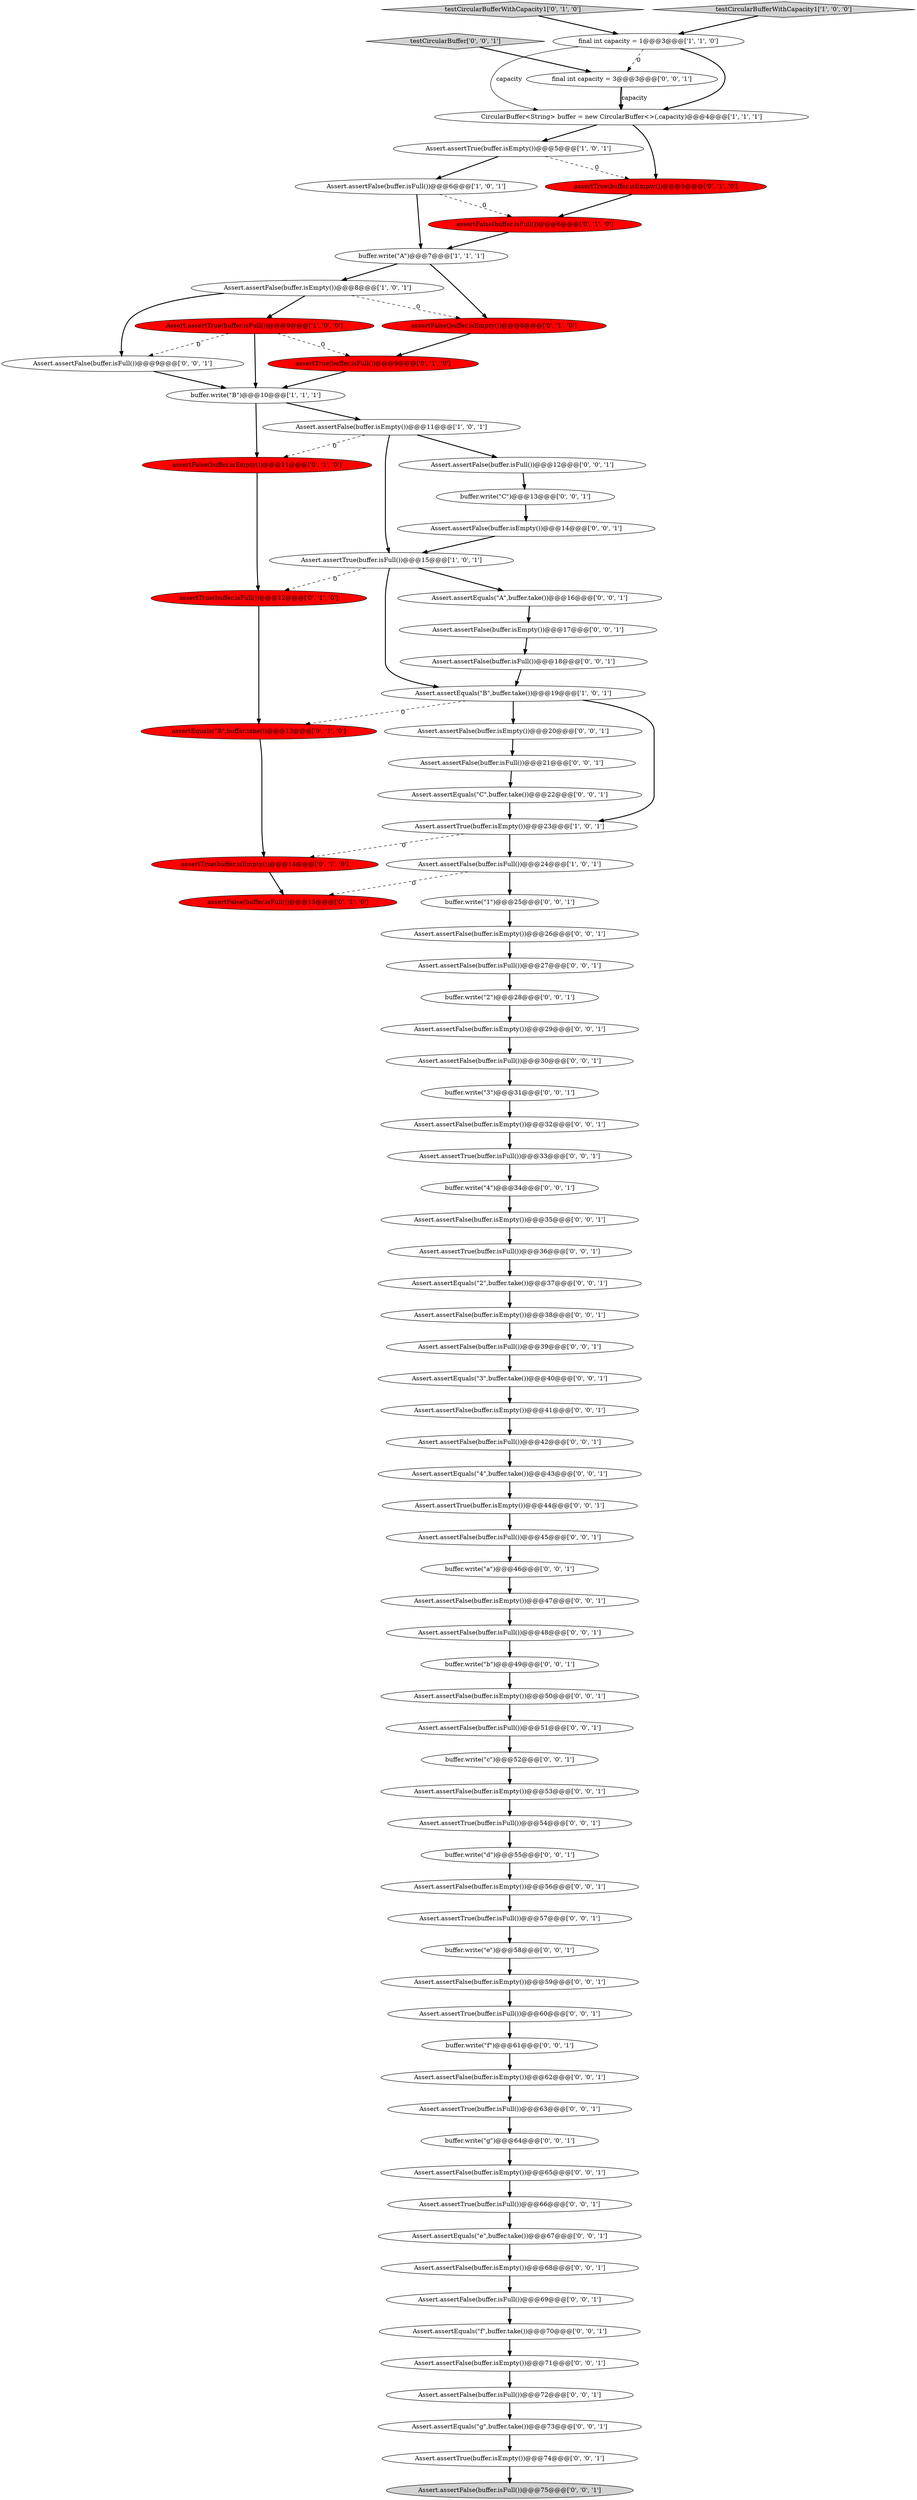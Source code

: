 digraph {
0 [style = filled, label = "Assert.assertFalse(buffer.isEmpty())@@@11@@@['1', '0', '1']", fillcolor = white, shape = ellipse image = "AAA0AAABBB1BBB"];
65 [style = filled, label = "Assert.assertFalse(buffer.isFull())@@@51@@@['0', '0', '1']", fillcolor = white, shape = ellipse image = "AAA0AAABBB3BBB"];
2 [style = filled, label = "buffer.write(\"B\")@@@10@@@['1', '1', '1']", fillcolor = white, shape = ellipse image = "AAA0AAABBB1BBB"];
9 [style = filled, label = "Assert.assertEquals(\"B\",buffer.take())@@@19@@@['1', '0', '1']", fillcolor = white, shape = ellipse image = "AAA0AAABBB1BBB"];
30 [style = filled, label = "Assert.assertEquals(\"A\",buffer.take())@@@16@@@['0', '0', '1']", fillcolor = white, shape = ellipse image = "AAA0AAABBB3BBB"];
6 [style = filled, label = "CircularBuffer<String> buffer = new CircularBuffer<>(,capacity)@@@4@@@['1', '1', '1']", fillcolor = white, shape = ellipse image = "AAA0AAABBB1BBB"];
86 [style = filled, label = "buffer.write(\"2\")@@@28@@@['0', '0', '1']", fillcolor = white, shape = ellipse image = "AAA0AAABBB3BBB"];
8 [style = filled, label = "buffer.write(\"A\")@@@7@@@['1', '1', '1']", fillcolor = white, shape = ellipse image = "AAA0AAABBB1BBB"];
32 [style = filled, label = "buffer.write(\"1\")@@@25@@@['0', '0', '1']", fillcolor = white, shape = ellipse image = "AAA0AAABBB3BBB"];
1 [style = filled, label = "Assert.assertTrue(buffer.isEmpty())@@@5@@@['1', '0', '1']", fillcolor = white, shape = ellipse image = "AAA0AAABBB1BBB"];
81 [style = filled, label = "Assert.assertFalse(buffer.isEmpty())@@@56@@@['0', '0', '1']", fillcolor = white, shape = ellipse image = "AAA0AAABBB3BBB"];
71 [style = filled, label = "Assert.assertTrue(buffer.isFull())@@@33@@@['0', '0', '1']", fillcolor = white, shape = ellipse image = "AAA0AAABBB3BBB"];
47 [style = filled, label = "Assert.assertFalse(buffer.isFull())@@@30@@@['0', '0', '1']", fillcolor = white, shape = ellipse image = "AAA0AAABBB3BBB"];
73 [style = filled, label = "buffer.write(\"f\")@@@61@@@['0', '0', '1']", fillcolor = white, shape = ellipse image = "AAA0AAABBB3BBB"];
42 [style = filled, label = "Assert.assertEquals(\"4\",buffer.take())@@@43@@@['0', '0', '1']", fillcolor = white, shape = ellipse image = "AAA0AAABBB3BBB"];
59 [style = filled, label = "Assert.assertFalse(buffer.isFull())@@@9@@@['0', '0', '1']", fillcolor = white, shape = ellipse image = "AAA0AAABBB3BBB"];
28 [style = filled, label = "Assert.assertFalse(buffer.isEmpty())@@@65@@@['0', '0', '1']", fillcolor = white, shape = ellipse image = "AAA0AAABBB3BBB"];
66 [style = filled, label = "Assert.assertFalse(buffer.isEmpty())@@@38@@@['0', '0', '1']", fillcolor = white, shape = ellipse image = "AAA0AAABBB3BBB"];
67 [style = filled, label = "buffer.write(\"b\")@@@49@@@['0', '0', '1']", fillcolor = white, shape = ellipse image = "AAA0AAABBB3BBB"];
29 [style = filled, label = "Assert.assertFalse(buffer.isFull())@@@48@@@['0', '0', '1']", fillcolor = white, shape = ellipse image = "AAA0AAABBB3BBB"];
23 [style = filled, label = "assertTrue(buffer.isEmpty())@@@14@@@['0', '1', '0']", fillcolor = red, shape = ellipse image = "AAA1AAABBB2BBB"];
75 [style = filled, label = "Assert.assertFalse(buffer.isFull())@@@75@@@['0', '0', '1']", fillcolor = lightgray, shape = ellipse image = "AAA0AAABBB3BBB"];
82 [style = filled, label = "Assert.assertFalse(buffer.isFull())@@@39@@@['0', '0', '1']", fillcolor = white, shape = ellipse image = "AAA0AAABBB3BBB"];
51 [style = filled, label = "buffer.write(\"3\")@@@31@@@['0', '0', '1']", fillcolor = white, shape = ellipse image = "AAA0AAABBB3BBB"];
33 [style = filled, label = "Assert.assertEquals(\"g\",buffer.take())@@@73@@@['0', '0', '1']", fillcolor = white, shape = ellipse image = "AAA0AAABBB3BBB"];
69 [style = filled, label = "Assert.assertEquals(\"e\",buffer.take())@@@67@@@['0', '0', '1']", fillcolor = white, shape = ellipse image = "AAA0AAABBB3BBB"];
80 [style = filled, label = "Assert.assertFalse(buffer.isEmpty())@@@26@@@['0', '0', '1']", fillcolor = white, shape = ellipse image = "AAA0AAABBB3BBB"];
52 [style = filled, label = "Assert.assertEquals(\"f\",buffer.take())@@@70@@@['0', '0', '1']", fillcolor = white, shape = ellipse image = "AAA0AAABBB3BBB"];
64 [style = filled, label = "Assert.assertFalse(buffer.isEmpty())@@@35@@@['0', '0', '1']", fillcolor = white, shape = ellipse image = "AAA0AAABBB3BBB"];
21 [style = filled, label = "assertFalse(buffer.isEmpty())@@@8@@@['0', '1', '0']", fillcolor = red, shape = ellipse image = "AAA1AAABBB2BBB"];
38 [style = filled, label = "Assert.assertFalse(buffer.isEmpty())@@@68@@@['0', '0', '1']", fillcolor = white, shape = ellipse image = "AAA0AAABBB3BBB"];
70 [style = filled, label = "Assert.assertEquals(\"2\",buffer.take())@@@37@@@['0', '0', '1']", fillcolor = white, shape = ellipse image = "AAA0AAABBB3BBB"];
62 [style = filled, label = "Assert.assertTrue(buffer.isFull())@@@60@@@['0', '0', '1']", fillcolor = white, shape = ellipse image = "AAA0AAABBB3BBB"];
41 [style = filled, label = "Assert.assertFalse(buffer.isFull())@@@72@@@['0', '0', '1']", fillcolor = white, shape = ellipse image = "AAA0AAABBB3BBB"];
76 [style = filled, label = "buffer.write(\"d\")@@@55@@@['0', '0', '1']", fillcolor = white, shape = ellipse image = "AAA0AAABBB3BBB"];
31 [style = filled, label = "buffer.write(\"4\")@@@34@@@['0', '0', '1']", fillcolor = white, shape = ellipse image = "AAA0AAABBB3BBB"];
54 [style = filled, label = "testCircularBuffer['0', '0', '1']", fillcolor = lightgray, shape = diamond image = "AAA0AAABBB3BBB"];
27 [style = filled, label = "final int capacity = 3@@@3@@@['0', '0', '1']", fillcolor = white, shape = ellipse image = "AAA0AAABBB3BBB"];
36 [style = filled, label = "Assert.assertFalse(buffer.isEmpty())@@@53@@@['0', '0', '1']", fillcolor = white, shape = ellipse image = "AAA0AAABBB3BBB"];
14 [style = filled, label = "assertEquals(\"B\",buffer.take())@@@13@@@['0', '1', '0']", fillcolor = red, shape = ellipse image = "AAA1AAABBB2BBB"];
68 [style = filled, label = "Assert.assertFalse(buffer.isEmpty())@@@41@@@['0', '0', '1']", fillcolor = white, shape = ellipse image = "AAA0AAABBB3BBB"];
45 [style = filled, label = "Assert.assertFalse(buffer.isEmpty())@@@62@@@['0', '0', '1']", fillcolor = white, shape = ellipse image = "AAA0AAABBB3BBB"];
78 [style = filled, label = "Assert.assertFalse(buffer.isEmpty())@@@59@@@['0', '0', '1']", fillcolor = white, shape = ellipse image = "AAA0AAABBB3BBB"];
56 [style = filled, label = "Assert.assertEquals(\"3\",buffer.take())@@@40@@@['0', '0', '1']", fillcolor = white, shape = ellipse image = "AAA0AAABBB3BBB"];
22 [style = filled, label = "assertFalse(buffer.isFull())@@@15@@@['0', '1', '0']", fillcolor = red, shape = ellipse image = "AAA1AAABBB2BBB"];
5 [style = filled, label = "Assert.assertTrue(buffer.isFull())@@@15@@@['1', '0', '1']", fillcolor = white, shape = ellipse image = "AAA0AAABBB1BBB"];
4 [style = filled, label = "Assert.assertFalse(buffer.isFull())@@@24@@@['1', '0', '1']", fillcolor = white, shape = ellipse image = "AAA0AAABBB1BBB"];
72 [style = filled, label = "buffer.write(\"c\")@@@52@@@['0', '0', '1']", fillcolor = white, shape = ellipse image = "AAA0AAABBB3BBB"];
10 [style = filled, label = "final int capacity = 1@@@3@@@['1', '1', '0']", fillcolor = white, shape = ellipse image = "AAA0AAABBB1BBB"];
15 [style = filled, label = "testCircularBufferWithCapacity1['0', '1', '0']", fillcolor = lightgray, shape = diamond image = "AAA0AAABBB2BBB"];
53 [style = filled, label = "Assert.assertFalse(buffer.isFull())@@@27@@@['0', '0', '1']", fillcolor = white, shape = ellipse image = "AAA0AAABBB3BBB"];
55 [style = filled, label = "buffer.write(\"e\")@@@58@@@['0', '0', '1']", fillcolor = white, shape = ellipse image = "AAA0AAABBB3BBB"];
77 [style = filled, label = "Assert.assertTrue(buffer.isEmpty())@@@74@@@['0', '0', '1']", fillcolor = white, shape = ellipse image = "AAA0AAABBB3BBB"];
85 [style = filled, label = "Assert.assertFalse(buffer.isEmpty())@@@14@@@['0', '0', '1']", fillcolor = white, shape = ellipse image = "AAA0AAABBB3BBB"];
60 [style = filled, label = "Assert.assertFalse(buffer.isEmpty())@@@32@@@['0', '0', '1']", fillcolor = white, shape = ellipse image = "AAA0AAABBB3BBB"];
58 [style = filled, label = "Assert.assertFalse(buffer.isEmpty())@@@71@@@['0', '0', '1']", fillcolor = white, shape = ellipse image = "AAA0AAABBB3BBB"];
84 [style = filled, label = "buffer.write(\"C\")@@@13@@@['0', '0', '1']", fillcolor = white, shape = ellipse image = "AAA0AAABBB3BBB"];
16 [style = filled, label = "assertTrue(buffer.isEmpty())@@@5@@@['0', '1', '0']", fillcolor = red, shape = ellipse image = "AAA1AAABBB2BBB"];
44 [style = filled, label = "Assert.assertTrue(buffer.isFull())@@@63@@@['0', '0', '1']", fillcolor = white, shape = ellipse image = "AAA0AAABBB3BBB"];
18 [style = filled, label = "assertTrue(buffer.isFull())@@@12@@@['0', '1', '0']", fillcolor = red, shape = ellipse image = "AAA1AAABBB2BBB"];
13 [style = filled, label = "testCircularBufferWithCapacity1['1', '0', '0']", fillcolor = lightgray, shape = diamond image = "AAA0AAABBB1BBB"];
63 [style = filled, label = "Assert.assertFalse(buffer.isFull())@@@12@@@['0', '0', '1']", fillcolor = white, shape = ellipse image = "AAA0AAABBB3BBB"];
20 [style = filled, label = "assertFalse(buffer.isEmpty())@@@11@@@['0', '1', '0']", fillcolor = red, shape = ellipse image = "AAA1AAABBB2BBB"];
39 [style = filled, label = "Assert.assertFalse(buffer.isFull())@@@69@@@['0', '0', '1']", fillcolor = white, shape = ellipse image = "AAA0AAABBB3BBB"];
79 [style = filled, label = "buffer.write(\"g\")@@@64@@@['0', '0', '1']", fillcolor = white, shape = ellipse image = "AAA0AAABBB3BBB"];
25 [style = filled, label = "Assert.assertFalse(buffer.isFull())@@@18@@@['0', '0', '1']", fillcolor = white, shape = ellipse image = "AAA0AAABBB3BBB"];
24 [style = filled, label = "Assert.assertFalse(buffer.isEmpty())@@@20@@@['0', '0', '1']", fillcolor = white, shape = ellipse image = "AAA0AAABBB3BBB"];
11 [style = filled, label = "Assert.assertFalse(buffer.isFull())@@@6@@@['1', '0', '1']", fillcolor = white, shape = ellipse image = "AAA0AAABBB1BBB"];
61 [style = filled, label = "Assert.assertTrue(buffer.isFull())@@@54@@@['0', '0', '1']", fillcolor = white, shape = ellipse image = "AAA0AAABBB3BBB"];
49 [style = filled, label = "Assert.assertFalse(buffer.isEmpty())@@@47@@@['0', '0', '1']", fillcolor = white, shape = ellipse image = "AAA0AAABBB3BBB"];
46 [style = filled, label = "Assert.assertFalse(buffer.isFull())@@@42@@@['0', '0', '1']", fillcolor = white, shape = ellipse image = "AAA0AAABBB3BBB"];
12 [style = filled, label = "Assert.assertTrue(buffer.isEmpty())@@@23@@@['1', '0', '1']", fillcolor = white, shape = ellipse image = "AAA0AAABBB1BBB"];
19 [style = filled, label = "assertTrue(buffer.isFull())@@@9@@@['0', '1', '0']", fillcolor = red, shape = ellipse image = "AAA1AAABBB2BBB"];
35 [style = filled, label = "Assert.assertTrue(buffer.isFull())@@@57@@@['0', '0', '1']", fillcolor = white, shape = ellipse image = "AAA0AAABBB3BBB"];
26 [style = filled, label = "Assert.assertFalse(buffer.isEmpty())@@@50@@@['0', '0', '1']", fillcolor = white, shape = ellipse image = "AAA0AAABBB3BBB"];
83 [style = filled, label = "Assert.assertTrue(buffer.isEmpty())@@@44@@@['0', '0', '1']", fillcolor = white, shape = ellipse image = "AAA0AAABBB3BBB"];
37 [style = filled, label = "Assert.assertFalse(buffer.isFull())@@@21@@@['0', '0', '1']", fillcolor = white, shape = ellipse image = "AAA0AAABBB3BBB"];
43 [style = filled, label = "buffer.write(\"a\")@@@46@@@['0', '0', '1']", fillcolor = white, shape = ellipse image = "AAA0AAABBB3BBB"];
7 [style = filled, label = "Assert.assertTrue(buffer.isFull())@@@9@@@['1', '0', '0']", fillcolor = red, shape = ellipse image = "AAA1AAABBB1BBB"];
34 [style = filled, label = "Assert.assertEquals(\"C\",buffer.take())@@@22@@@['0', '0', '1']", fillcolor = white, shape = ellipse image = "AAA0AAABBB3BBB"];
48 [style = filled, label = "Assert.assertFalse(buffer.isEmpty())@@@29@@@['0', '0', '1']", fillcolor = white, shape = ellipse image = "AAA0AAABBB3BBB"];
74 [style = filled, label = "Assert.assertTrue(buffer.isFull())@@@66@@@['0', '0', '1']", fillcolor = white, shape = ellipse image = "AAA0AAABBB3BBB"];
17 [style = filled, label = "assertFalse(buffer.isFull())@@@6@@@['0', '1', '0']", fillcolor = red, shape = ellipse image = "AAA1AAABBB2BBB"];
3 [style = filled, label = "Assert.assertFalse(buffer.isEmpty())@@@8@@@['1', '0', '1']", fillcolor = white, shape = ellipse image = "AAA0AAABBB1BBB"];
50 [style = filled, label = "Assert.assertFalse(buffer.isEmpty())@@@17@@@['0', '0', '1']", fillcolor = white, shape = ellipse image = "AAA0AAABBB3BBB"];
40 [style = filled, label = "Assert.assertTrue(buffer.isFull())@@@36@@@['0', '0', '1']", fillcolor = white, shape = ellipse image = "AAA0AAABBB3BBB"];
57 [style = filled, label = "Assert.assertFalse(buffer.isFull())@@@45@@@['0', '0', '1']", fillcolor = white, shape = ellipse image = "AAA0AAABBB3BBB"];
74->69 [style = bold, label=""];
69->38 [style = bold, label=""];
15->10 [style = bold, label=""];
70->66 [style = bold, label=""];
54->27 [style = bold, label=""];
5->9 [style = bold, label=""];
35->55 [style = bold, label=""];
60->71 [style = bold, label=""];
62->73 [style = bold, label=""];
10->27 [style = dashed, label="0"];
38->39 [style = bold, label=""];
10->6 [style = solid, label="capacity"];
26->65 [style = bold, label=""];
23->22 [style = bold, label=""];
61->76 [style = bold, label=""];
47->51 [style = bold, label=""];
76->81 [style = bold, label=""];
5->30 [style = bold, label=""];
44->79 [style = bold, label=""];
9->24 [style = bold, label=""];
64->40 [style = bold, label=""];
85->5 [style = bold, label=""];
46->42 [style = bold, label=""];
2->20 [style = bold, label=""];
81->35 [style = bold, label=""];
21->19 [style = bold, label=""];
3->21 [style = dashed, label="0"];
77->75 [style = bold, label=""];
19->2 [style = bold, label=""];
16->17 [style = bold, label=""];
4->22 [style = dashed, label="0"];
67->26 [style = bold, label=""];
53->86 [style = bold, label=""];
1->11 [style = bold, label=""];
32->80 [style = bold, label=""];
20->18 [style = bold, label=""];
52->58 [style = bold, label=""];
51->60 [style = bold, label=""];
39->52 [style = bold, label=""];
7->59 [style = dashed, label="0"];
3->7 [style = bold, label=""];
65->72 [style = bold, label=""];
7->2 [style = bold, label=""];
11->8 [style = bold, label=""];
82->56 [style = bold, label=""];
56->68 [style = bold, label=""];
13->10 [style = bold, label=""];
17->8 [style = bold, label=""];
71->31 [style = bold, label=""];
12->23 [style = dashed, label="0"];
25->9 [style = bold, label=""];
8->3 [style = bold, label=""];
73->45 [style = bold, label=""];
11->17 [style = dashed, label="0"];
45->44 [style = bold, label=""];
10->6 [style = bold, label=""];
80->53 [style = bold, label=""];
30->50 [style = bold, label=""];
63->84 [style = bold, label=""];
6->1 [style = bold, label=""];
2->0 [style = bold, label=""];
14->23 [style = bold, label=""];
84->85 [style = bold, label=""];
42->83 [style = bold, label=""];
66->82 [style = bold, label=""];
72->36 [style = bold, label=""];
79->28 [style = bold, label=""];
0->63 [style = bold, label=""];
57->43 [style = bold, label=""];
9->12 [style = bold, label=""];
41->33 [style = bold, label=""];
78->62 [style = bold, label=""];
0->5 [style = bold, label=""];
49->29 [style = bold, label=""];
55->78 [style = bold, label=""];
40->70 [style = bold, label=""];
29->67 [style = bold, label=""];
68->46 [style = bold, label=""];
86->48 [style = bold, label=""];
34->12 [style = bold, label=""];
0->20 [style = dashed, label="0"];
5->18 [style = dashed, label="0"];
27->6 [style = bold, label=""];
58->41 [style = bold, label=""];
50->25 [style = bold, label=""];
9->14 [style = dashed, label="0"];
12->4 [style = bold, label=""];
3->59 [style = bold, label=""];
7->19 [style = dashed, label="0"];
6->16 [style = bold, label=""];
48->47 [style = bold, label=""];
1->16 [style = dashed, label="0"];
37->34 [style = bold, label=""];
24->37 [style = bold, label=""];
59->2 [style = bold, label=""];
8->21 [style = bold, label=""];
33->77 [style = bold, label=""];
31->64 [style = bold, label=""];
43->49 [style = bold, label=""];
36->61 [style = bold, label=""];
83->57 [style = bold, label=""];
27->6 [style = solid, label="capacity"];
18->14 [style = bold, label=""];
28->74 [style = bold, label=""];
4->32 [style = bold, label=""];
}

